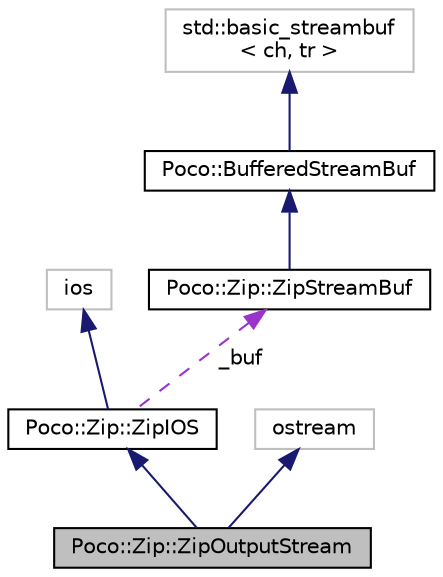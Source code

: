 digraph "Poco::Zip::ZipOutputStream"
{
 // LATEX_PDF_SIZE
  edge [fontname="Helvetica",fontsize="10",labelfontname="Helvetica",labelfontsize="10"];
  node [fontname="Helvetica",fontsize="10",shape=record];
  Node1 [label="Poco::Zip::ZipOutputStream",height=0.2,width=0.4,color="black", fillcolor="grey75", style="filled", fontcolor="black",tooltip=" "];
  Node2 -> Node1 [dir="back",color="midnightblue",fontsize="10",style="solid",fontname="Helvetica"];
  Node2 [label="Poco::Zip::ZipIOS",height=0.2,width=0.4,color="black", fillcolor="white", style="filled",URL="$classPoco_1_1Zip_1_1ZipIOS.html",tooltip=" "];
  Node3 -> Node2 [dir="back",color="midnightblue",fontsize="10",style="solid",fontname="Helvetica"];
  Node3 [label="ios",height=0.2,width=0.4,color="grey75", fillcolor="white", style="filled",tooltip=" "];
  Node4 -> Node2 [dir="back",color="darkorchid3",fontsize="10",style="dashed",label=" _buf" ,fontname="Helvetica"];
  Node4 [label="Poco::Zip::ZipStreamBuf",height=0.2,width=0.4,color="black", fillcolor="white", style="filled",URL="$classPoco_1_1Zip_1_1ZipStreamBuf.html",tooltip="ZipStreamBuf is used to decompress single files from a Zip file."];
  Node5 -> Node4 [dir="back",color="midnightblue",fontsize="10",style="solid",fontname="Helvetica"];
  Node5 [label="Poco::BufferedStreamBuf",height=0.2,width=0.4,color="black", fillcolor="white", style="filled",URL="$classPoco_1_1BasicBufferedStreamBuf.html",tooltip=" "];
  Node6 -> Node5 [dir="back",color="midnightblue",fontsize="10",style="solid",fontname="Helvetica"];
  Node6 [label="std::basic_streambuf\l\< ch, tr \>",height=0.2,width=0.4,color="grey75", fillcolor="white", style="filled",tooltip=" "];
  Node7 -> Node1 [dir="back",color="midnightblue",fontsize="10",style="solid",fontname="Helvetica"];
  Node7 [label="ostream",height=0.2,width=0.4,color="grey75", fillcolor="white", style="filled",tooltip=" "];
}
